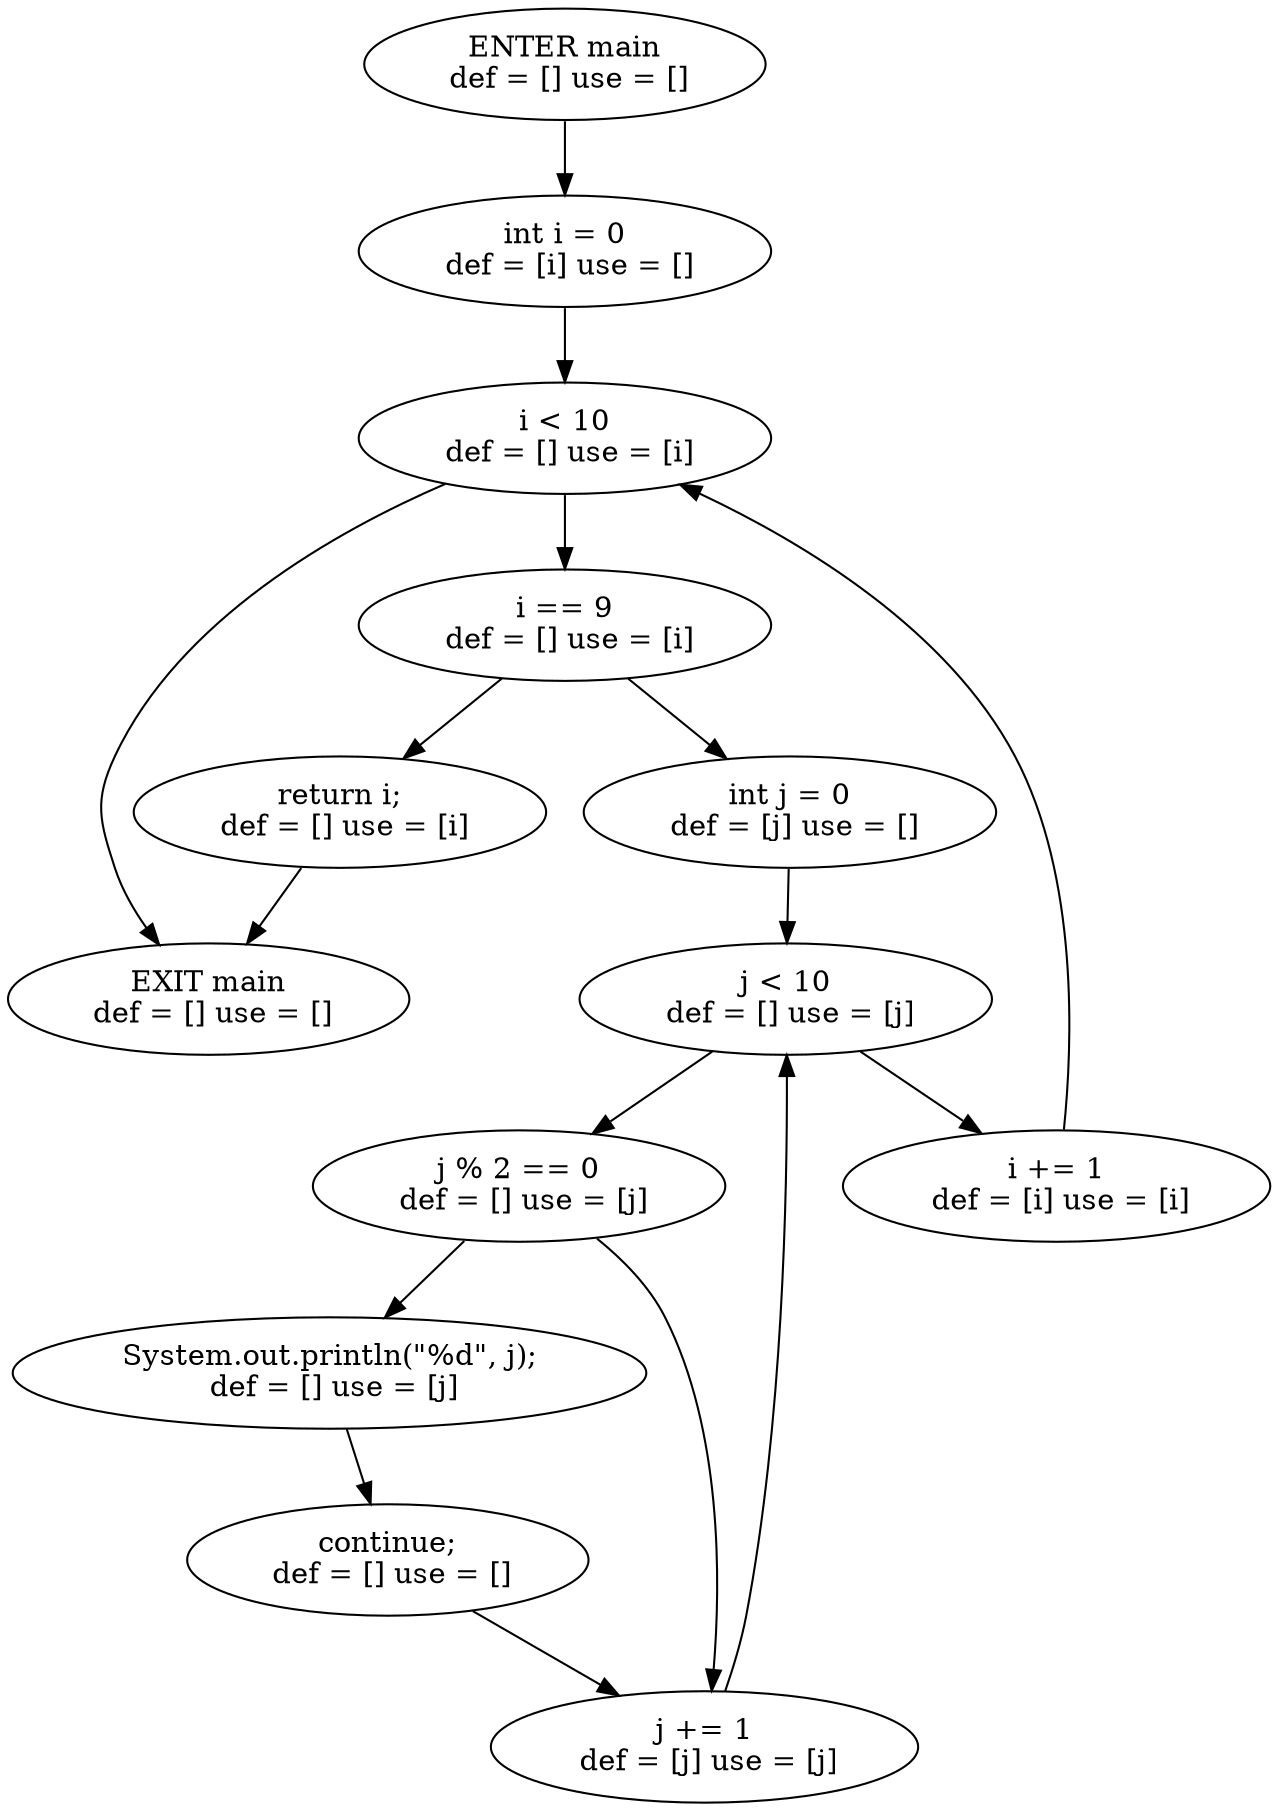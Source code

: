 strict digraph G {
  0 [ label="ENTER main
 def = [] use = []" ];
  1 [ label="EXIT main
 def = [] use = []" ];
  2 [ label="int i = 0
 def = [i] use = []" ];
  3 [ label="i < 10
 def = [] use = [i]" ];
  4 [ label="i == 9
 def = [] use = [i]" ];
  5 [ label="return i;
 def = [] use = [i]" ];
  6 [ label="int j = 0
 def = [j] use = []" ];
  7 [ label="j < 10
 def = [] use = [j]" ];
  8 [ label="j % 2 == 0
 def = [] use = [j]" ];
  9 [ label="System.out.println(\"%d\", j);
 def = [] use = [j]" ];
  10 [ label="continue;
 def = [] use = []" ];
  11 [ label="j += 1
 def = [j] use = [j]" ];
  12 [ label="i += 1
 def = [i] use = [i]" ];
  0 -> 2;
  2 -> 3;
  3 -> 4;
  4 -> 5;
  4 -> 6;
  6 -> 7;
  7 -> 8;
  8 -> 9;
  9 -> 10;
  8 -> 11;
  10 -> 11;
  11 -> 7;
  7 -> 12;
  12 -> 3;
  3 -> 1;
  5 -> 1;
}
